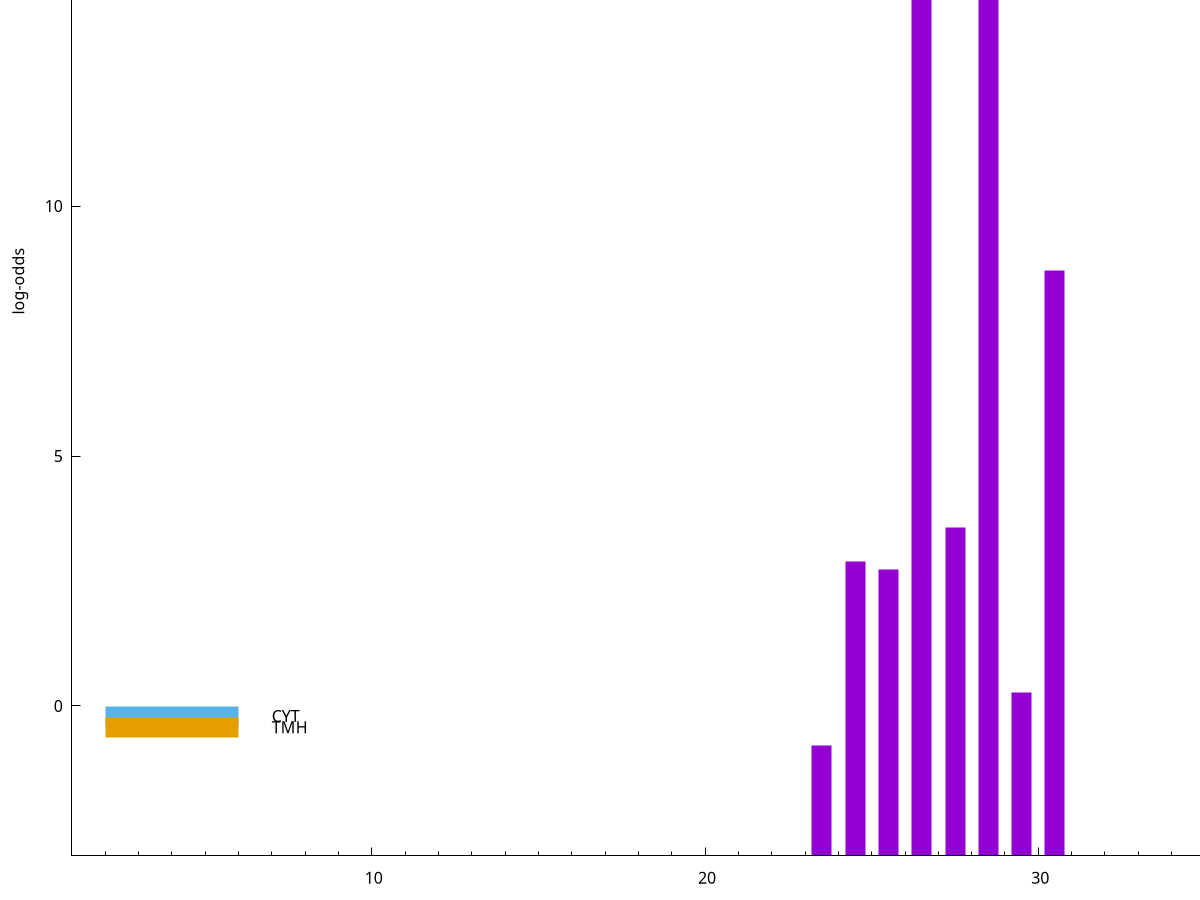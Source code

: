 set title "LipoP predictions for SRR3987128.gff"
set size 2., 1.4
set xrange [1:70] 
set mxtics 10
set yrange [-3:20]
set y2range [0:23]
set ylabel "log-odds"
set term postscript eps color solid "Helvetica" 30
set output "SRR3987128.gff52.eps"
set arrow from 2,15.3928 to 6,15.3928 nohead lt 1 lw 20
set label "SpI" at 7,15.3928
set arrow from 2,-0.200913 to 6,-0.200913 nohead lt 3 lw 20
set label "CYT" at 7,-0.200913
set arrow from 2,-0.427265 to 6,-0.427265 nohead lt 4 lw 20
set label "TMH" at 7,-0.427265
set arrow from 2,15.3928 to 6,15.3928 nohead lt 1 lw 20
set label "SpI" at 7,15.3928
# NOTE: The scores below are the log-odds scores with the threshold
# NOTE: subtracted (a hack to make gnuplot make the histogram all
# NOTE: look nice).
plot "-" axes x1y2 title "" with impulses lt 1 lw 20
28.500000 17.513500
26.500000 17.227900
30.500000 11.708340
27.500000 6.561890
24.500000 5.896450
25.500000 5.737950
29.500000 3.273970
23.500000 2.205979
e
exit
